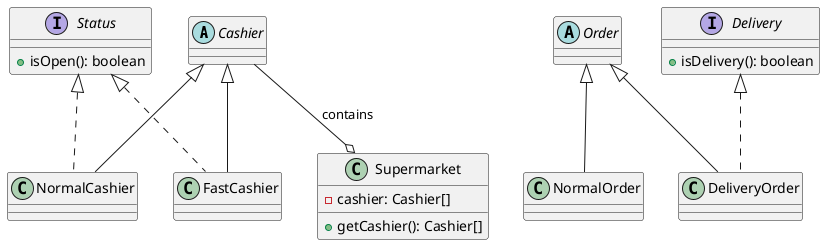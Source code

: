 @startuml

abstract class Cashier {

}

class FastCashier {

}

class NormalCashier {

}

abstract class Order {
}

class NormalOrder {
}

class DeliveryOrder {
}

interface Status {
    +isOpen(): boolean
}
interface Delivery{
    +isDelivery(): boolean
}


class Supermarket {
    -cashier: Cashier[]
    +getCashier(): Cashier[]
}

Cashier <|-- FastCashier
Cashier <|-- NormalCashier
Order <|-- NormalOrder
Order <|-- DeliveryOrder
Status <|.. FastCashier
Status <|.. NormalCashier
Delivery <|.. DeliveryOrder
Cashier --o Supermarket : contains

@enduml